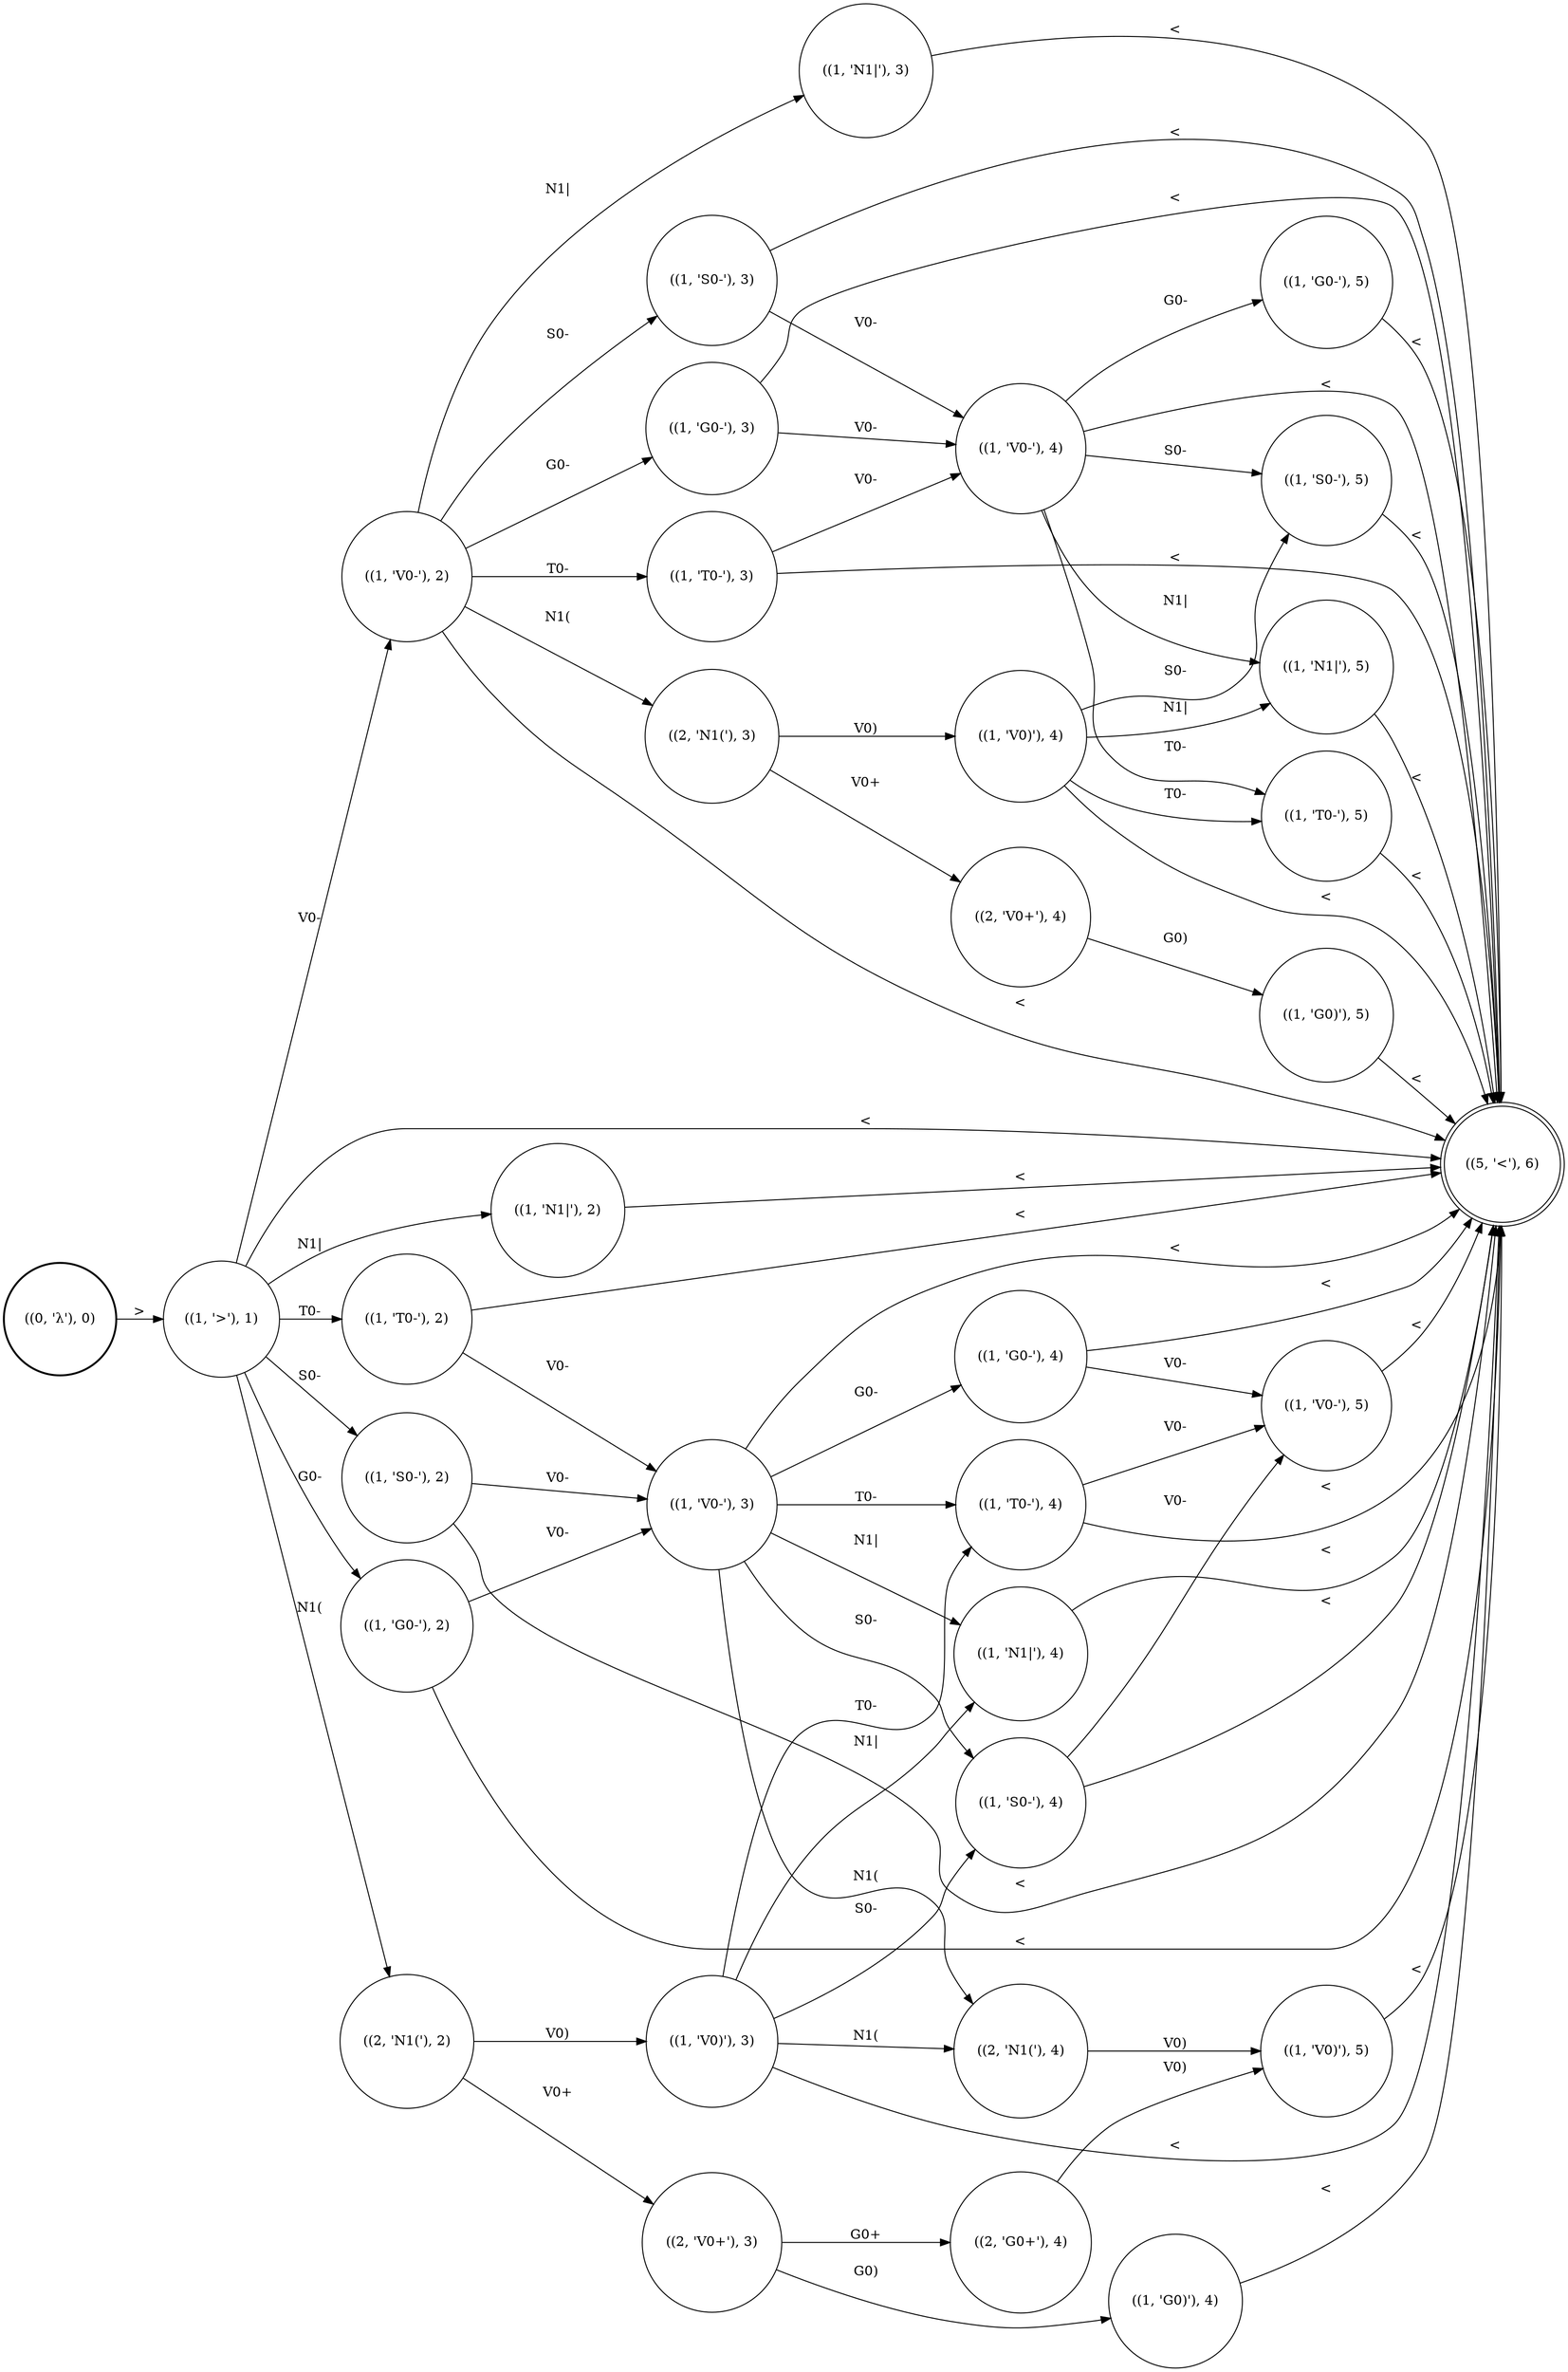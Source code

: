 digraph G {
rankdir=LR;
node [shape=circle]
0 [label="((2, 'N1('), 3)"]
1 [label="((1, 'G0-'), 5)"]
2 [label="((1, 'V0-'), 2)"]
3 [label="((1, '>'), 1)"]
4 [label="((1, 'T0-'), 2)"]
5 [label="((2, 'G0+'), 4)"]
6 [shape=doublecircle label="((5, '<'), 6)"]
7 [label="((1, 'N1|'), 2)"]
8 [label="((1, 'G0-'), 4)"]
9 [label="((1, 'V0-'), 3)"]
10 [label="((1, 'S0-'), 2)"]
11 [label="((2, 'N1('), 4)"]
12 [label="((1, 'V0-'), 4)"]
13 [label="((1, 'G0)'), 4)"]
14 [label="((1, 'V0)'), 5)"]
15 [label="((1, 'T0-'), 5)"]
16 [label="((1, 'N1|'), 3)"]
17 [label="((2, 'V0+'), 3)"]
18 [label="((1, 'S0-'), 3)"]
19 [style=bold label="((0, 'λ'), 0)"]
20 [label="((1, 'V0-'), 5)"]
21 [label="((1, 'G0)'), 5)"]
22 [label="((1, 'S0-'), 4)"]
23 [label="((1, 'T0-'), 4)"]
24 [label="((1, 'V0)'), 4)"]
25 [label="((1, 'G0-'), 3)"]
26 [label="((1, 'N1|'), 4)"]
27 [label="((2, 'N1('), 2)"]
28 [label="((2, 'V0+'), 4)"]
29 [label="((1, 'S0-'), 5)"]
30 [label="((1, 'V0)'), 3)"]
31 [label="((1, 'G0-'), 2)"]
32 [label="((1, 'N1|'), 5)"]
33 [label="((1, 'T0-'), 3)"]
12 -> 32 [label="N1|"]
9 -> 23 [label="T0-"]
12 -> 1 [label="G0-"]
9 -> 26 [label="N1|"]
12 -> 6 [label="<"]
9 -> 8 [label="G0-"]
9 -> 6 [label="<"]
19 -> 3 [label=">"]
12 -> 29 [label="S0-"]
9 -> 11 [label="N1("]
3 -> 7 [label="N1|"]
22 -> 20 [label="V0-"]
9 -> 22 [label="S0-"]
3 -> 4 [label="T0-"]
22 -> 6 [label="<"]
18 -> 12 [label="V0-"]
3 -> 31 [label="G0-"]
23 -> 6 [label="<"]
18 -> 6 [label="<"]
3 -> 6 [label="<"]
23 -> 20 [label="V0-"]
0 -> 28 [label="V0+"]
30 -> 26 [label="N1|"]
3 -> 27 [label="N1("]
13 -> 6 [label="<"]
30 -> 6 [label="<"]
3 -> 10 [label="S0-"]
26 -> 6 [label="<"]
30 -> 11 [label="N1("]
3 -> 2 [label="V0-"]
1 -> 6 [label="<"]
30 -> 22 [label="S0-"]
4 -> 6 [label="<"]
15 -> 6 [label="<"]
30 -> 23 [label="T0-"]
4 -> 9 [label="V0-"]
29 -> 6 [label="<"]
33 -> 6 [label="<"]
7 -> 6 [label="<"]
20 -> 6 [label="<"]
33 -> 12 [label="V0-"]
27 -> 30 [label="V0)"]
21 -> 6 [label="<"]
25 -> 12 [label="V0-"]
27 -> 17 [label="V0+"]
32 -> 6 [label="<"]
25 -> 6 [label="<"]
2 -> 33 [label="T0-"]
14 -> 6 [label="<"]
5 -> 14 [label="V0)"]
2 -> 16 [label="N1|"]
2 -> 25 [label="G0-"]
24 -> 32 [label="N1|"]
2 -> 6 [label="<"]
24 -> 6 [label="<"]
2 -> 0 [label="N1("]
2 -> 18 [label="S0-"]
24 -> 29 [label="S0-"]
10 -> 9 [label="V0-"]
24 -> 15 [label="T0-"]
10 -> 6 [label="<"]
8 -> 20 [label="V0-"]
31 -> 9 [label="V0-"]
8 -> 6 [label="<"]
31 -> 6 [label="<"]
16 -> 6 [label="<"]
28 -> 21 [label="G0)"]
17 -> 5 [label="G0+"]
11 -> 14 [label="V0)"]
17 -> 13 [label="G0)"]
0 -> 24 [label="V0)"]
12 -> 15 [label="T0-"]
}
